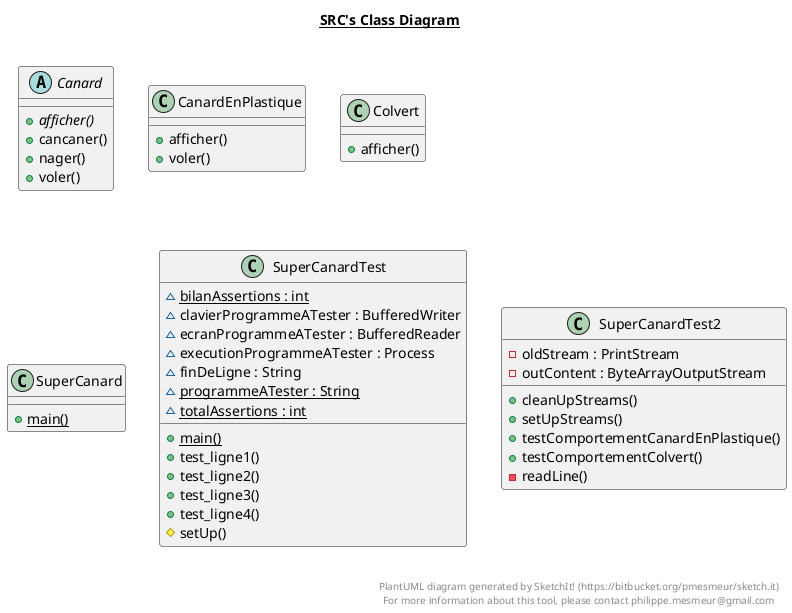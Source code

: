 @startuml

title __SRC's Class Diagram__\n

    abstract class Canard {
        {abstract} + afficher()
        + cancaner()
        + nager()
        + voler()
    }


    class CanardEnPlastique {
        + afficher()
        + voler()
    }


    class Colvert {
        + afficher()
    }


    class SuperCanard {
        {static} + main()
    }


    class SuperCanardTest {
        {static} ~ bilanAssertions : int
        ~ clavierProgrammeATester : BufferedWriter
        ~ ecranProgrammeATester : BufferedReader
        ~ executionProgrammeATester : Process
        ~ finDeLigne : String
        {static} ~ programmeATester : String
        {static} ~ totalAssertions : int
        {static} + main()
        + test_ligne1()
        + test_ligne2()
        + test_ligne3()
        + test_ligne4()
        # setUp()
    }


    class SuperCanardTest2 {
        - oldStream : PrintStream
        - outContent : ByteArrayOutputStream
        + cleanUpStreams()
        + setUpStreams()
        + testComportementCanardEnPlastique()
        + testComportementColvert()
        - readLine()
    }


right footer


PlantUML diagram generated by SketchIt! (https://bitbucket.org/pmesmeur/sketch.it)
For more information about this tool, please contact philippe.mesmeur@gmail.com
endfooter

@enduml
